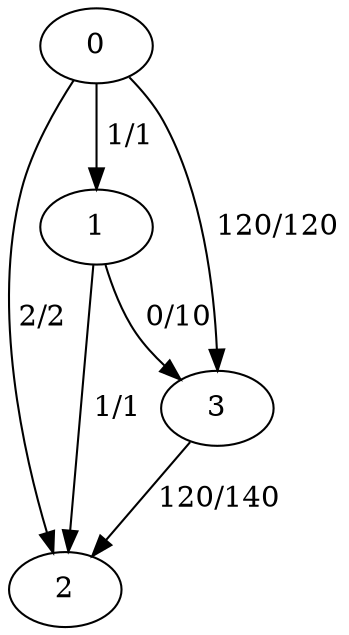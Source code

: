 digraph G
{
0
1
2
3
0 -> 1 [label=" 1/1"]
1 -> 2 [label=" 1/1"]
0 -> 2 [label=" 2/2"]
0 -> 3 [label=" 120/120"]
1 -> 3 [label=" 0/10"]
3 -> 2 [label=" 120/140"]
}
